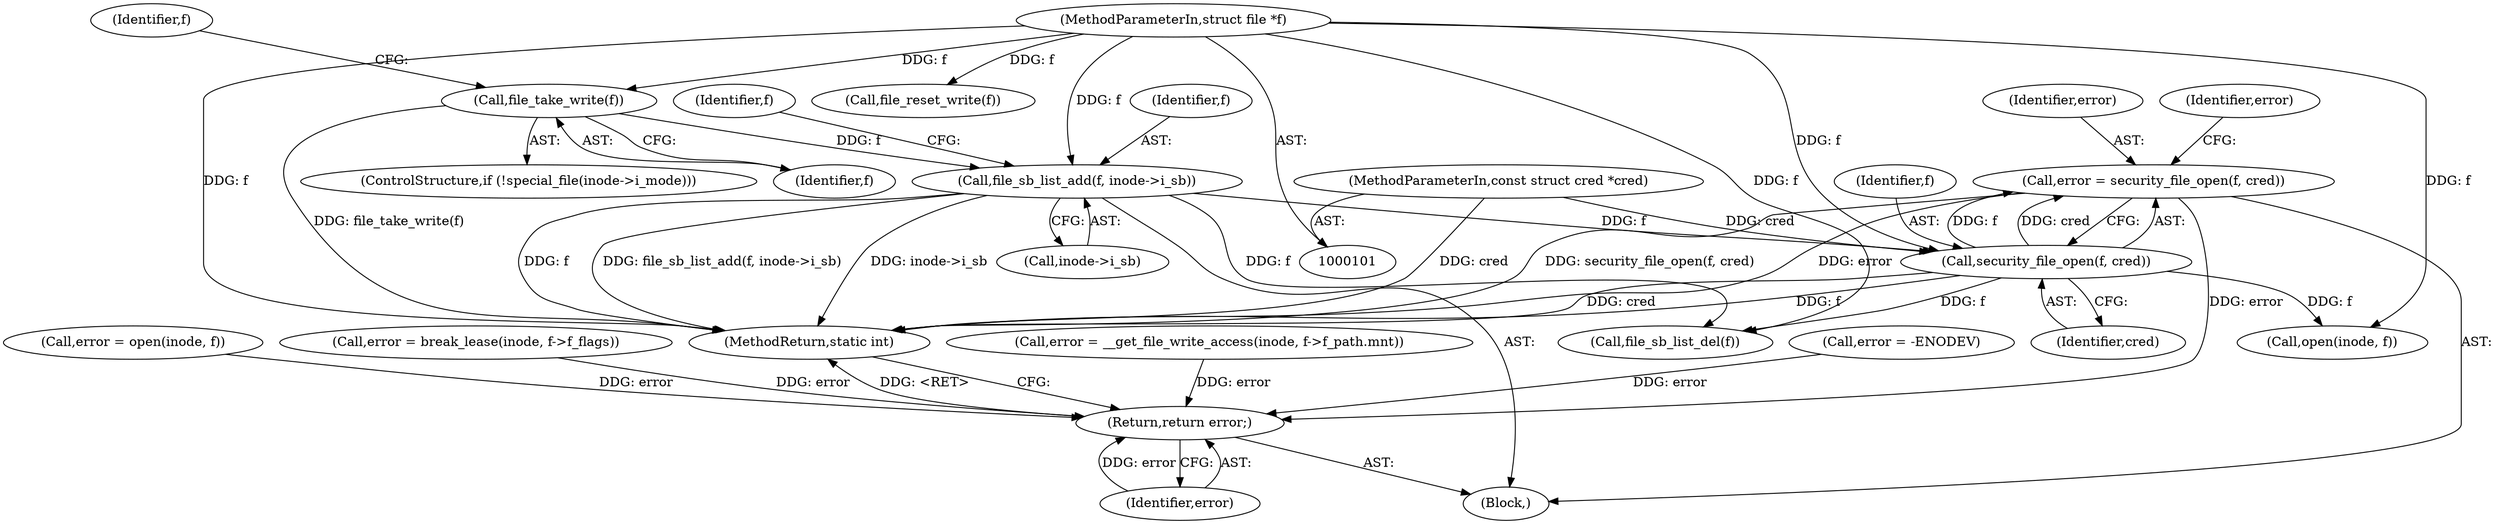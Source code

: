 digraph "0_linux_eee5cc2702929fd41cce28058dc6d6717f723f87_9@API" {
"1000229" [label="(Call,error = security_file_open(f, cred))"];
"1000231" [label="(Call,security_file_open(f, cred))"];
"1000187" [label="(Call,file_sb_list_add(f, inode->i_sb))"];
"1000178" [label="(Call,file_take_write(f))"];
"1000102" [label="(MethodParameterIn,struct file *f)"];
"1000104" [label="(MethodParameterIn,const struct cred *cred)"];
"1000362" [label="(Return,return error;)"];
"1000160" [label="(Call,error = __get_file_write_access(inode, f->f_path.mnt))"];
"1000224" [label="(Call,error = -ENODEV)"];
"1000104" [label="(MethodParameterIn,const struct cred *cred)"];
"1000311" [label="(Call,file_sb_list_del(f))"];
"1000187" [label="(Call,file_sb_list_add(f, inode->i_sb))"];
"1000232" [label="(Identifier,f)"];
"1000179" [label="(Identifier,f)"];
"1000189" [label="(Call,inode->i_sb)"];
"1000229" [label="(Call,error = security_file_open(f, cred))"];
"1000188" [label="(Identifier,f)"];
"1000364" [label="(MethodReturn,static int)"];
"1000329" [label="(Call,file_reset_write(f))"];
"1000196" [label="(Identifier,f)"];
"1000262" [label="(Call,open(inode, f))"];
"1000230" [label="(Identifier,error)"];
"1000363" [label="(Identifier,error)"];
"1000102" [label="(MethodParameterIn,struct file *f)"];
"1000260" [label="(Call,error = open(inode, f))"];
"1000178" [label="(Call,file_take_write(f))"];
"1000172" [label="(ControlStructure,if (!special_file(inode->i_mode)))"];
"1000182" [label="(Identifier,f)"];
"1000233" [label="(Identifier,cred)"];
"1000105" [label="(Block,)"];
"1000235" [label="(Identifier,error)"];
"1000237" [label="(Call,error = break_lease(inode, f->f_flags))"];
"1000362" [label="(Return,return error;)"];
"1000231" [label="(Call,security_file_open(f, cred))"];
"1000229" -> "1000105"  [label="AST: "];
"1000229" -> "1000231"  [label="CFG: "];
"1000230" -> "1000229"  [label="AST: "];
"1000231" -> "1000229"  [label="AST: "];
"1000235" -> "1000229"  [label="CFG: "];
"1000229" -> "1000364"  [label="DDG: security_file_open(f, cred)"];
"1000229" -> "1000364"  [label="DDG: error"];
"1000231" -> "1000229"  [label="DDG: f"];
"1000231" -> "1000229"  [label="DDG: cred"];
"1000229" -> "1000362"  [label="DDG: error"];
"1000231" -> "1000233"  [label="CFG: "];
"1000232" -> "1000231"  [label="AST: "];
"1000233" -> "1000231"  [label="AST: "];
"1000231" -> "1000364"  [label="DDG: cred"];
"1000231" -> "1000364"  [label="DDG: f"];
"1000187" -> "1000231"  [label="DDG: f"];
"1000102" -> "1000231"  [label="DDG: f"];
"1000104" -> "1000231"  [label="DDG: cred"];
"1000231" -> "1000262"  [label="DDG: f"];
"1000231" -> "1000311"  [label="DDG: f"];
"1000187" -> "1000105"  [label="AST: "];
"1000187" -> "1000189"  [label="CFG: "];
"1000188" -> "1000187"  [label="AST: "];
"1000189" -> "1000187"  [label="AST: "];
"1000196" -> "1000187"  [label="CFG: "];
"1000187" -> "1000364"  [label="DDG: f"];
"1000187" -> "1000364"  [label="DDG: file_sb_list_add(f, inode->i_sb)"];
"1000187" -> "1000364"  [label="DDG: inode->i_sb"];
"1000178" -> "1000187"  [label="DDG: f"];
"1000102" -> "1000187"  [label="DDG: f"];
"1000187" -> "1000311"  [label="DDG: f"];
"1000178" -> "1000172"  [label="AST: "];
"1000178" -> "1000179"  [label="CFG: "];
"1000179" -> "1000178"  [label="AST: "];
"1000182" -> "1000178"  [label="CFG: "];
"1000178" -> "1000364"  [label="DDG: file_take_write(f)"];
"1000102" -> "1000178"  [label="DDG: f"];
"1000102" -> "1000101"  [label="AST: "];
"1000102" -> "1000364"  [label="DDG: f"];
"1000102" -> "1000262"  [label="DDG: f"];
"1000102" -> "1000311"  [label="DDG: f"];
"1000102" -> "1000329"  [label="DDG: f"];
"1000104" -> "1000101"  [label="AST: "];
"1000104" -> "1000364"  [label="DDG: cred"];
"1000362" -> "1000105"  [label="AST: "];
"1000362" -> "1000363"  [label="CFG: "];
"1000363" -> "1000362"  [label="AST: "];
"1000364" -> "1000362"  [label="CFG: "];
"1000362" -> "1000364"  [label="DDG: <RET>"];
"1000363" -> "1000362"  [label="DDG: error"];
"1000224" -> "1000362"  [label="DDG: error"];
"1000237" -> "1000362"  [label="DDG: error"];
"1000260" -> "1000362"  [label="DDG: error"];
"1000160" -> "1000362"  [label="DDG: error"];
}

